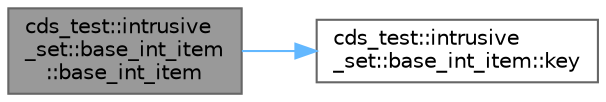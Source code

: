 digraph "cds_test::intrusive_set::base_int_item::base_int_item"
{
 // LATEX_PDF_SIZE
  bgcolor="transparent";
  edge [fontname=Helvetica,fontsize=10,labelfontname=Helvetica,labelfontsize=10];
  node [fontname=Helvetica,fontsize=10,shape=box,height=0.2,width=0.4];
  rankdir="LR";
  Node1 [id="Node000001",label="cds_test::intrusive\l_set::base_int_item\l::base_int_item",height=0.2,width=0.4,color="gray40", fillcolor="grey60", style="filled", fontcolor="black",tooltip=" "];
  Node1 -> Node2 [id="edge2_Node000001_Node000002",color="steelblue1",style="solid",tooltip=" "];
  Node2 [id="Node000002",label="cds_test::intrusive\l_set::base_int_item::key",height=0.2,width=0.4,color="grey40", fillcolor="white", style="filled",URL="$structcds__test_1_1intrusive__set_1_1base__int__item.html#a1a39ff7ae23454cb85fa7c1fd20e298f",tooltip=" "];
}
